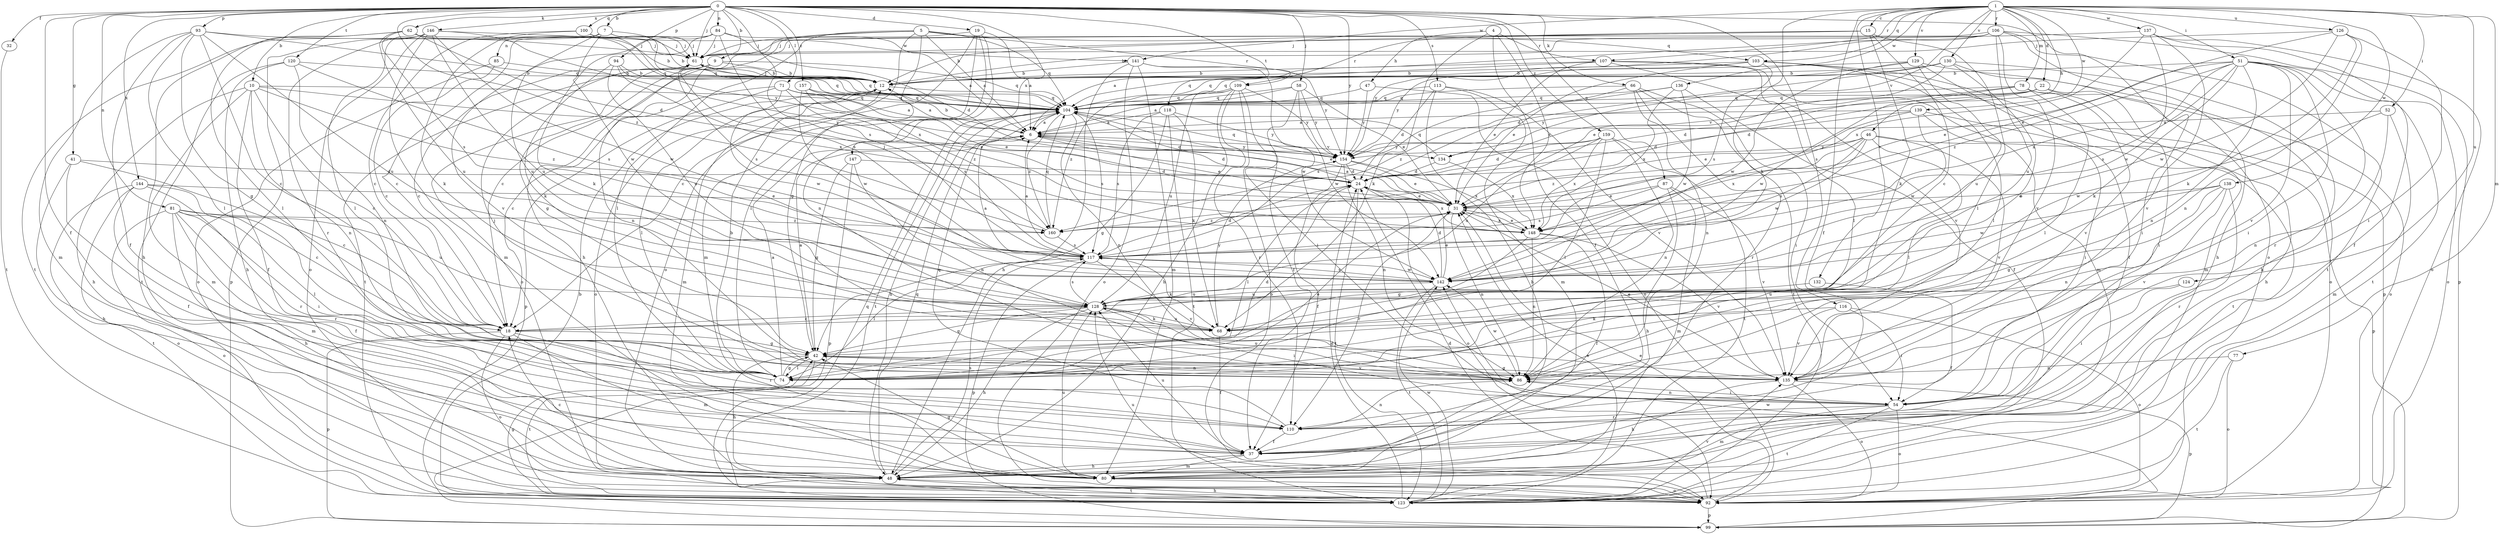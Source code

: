 strict digraph  {
0;
1;
4;
5;
6;
7;
9;
10;
12;
15;
18;
19;
22;
24;
31;
32;
37;
41;
42;
46;
47;
48;
51;
52;
54;
58;
61;
62;
66;
68;
71;
74;
77;
78;
80;
81;
84;
85;
86;
87;
92;
93;
94;
99;
100;
103;
104;
106;
107;
109;
110;
113;
116;
117;
118;
120;
123;
124;
126;
128;
129;
130;
132;
134;
135;
136;
137;
138;
139;
141;
142;
144;
146;
147;
148;
154;
157;
159;
160;
0 -> 7  [label=b];
0 -> 9  [label=b];
0 -> 10  [label=b];
0 -> 19  [label=d];
0 -> 32  [label=f];
0 -> 37  [label=f];
0 -> 41  [label=g];
0 -> 58  [label=j];
0 -> 61  [label=j];
0 -> 62  [label=k];
0 -> 66  [label=k];
0 -> 71  [label=l];
0 -> 81  [label=n];
0 -> 84  [label=n];
0 -> 87  [label=o];
0 -> 92  [label=o];
0 -> 93  [label=p];
0 -> 94  [label=p];
0 -> 100  [label=q];
0 -> 113  [label=s];
0 -> 116  [label=s];
0 -> 117  [label=s];
0 -> 118  [label=t];
0 -> 120  [label=t];
0 -> 144  [label=x];
0 -> 146  [label=x];
0 -> 147  [label=x];
0 -> 154  [label=y];
0 -> 157  [label=z];
0 -> 159  [label=z];
0 -> 160  [label=z];
1 -> 15  [label=c];
1 -> 22  [label=d];
1 -> 37  [label=f];
1 -> 46  [label=h];
1 -> 51  [label=i];
1 -> 52  [label=i];
1 -> 68  [label=k];
1 -> 77  [label=m];
1 -> 78  [label=m];
1 -> 103  [label=q];
1 -> 106  [label=r];
1 -> 107  [label=r];
1 -> 124  [label=u];
1 -> 126  [label=u];
1 -> 129  [label=v];
1 -> 130  [label=v];
1 -> 132  [label=v];
1 -> 134  [label=v];
1 -> 136  [label=w];
1 -> 137  [label=w];
1 -> 138  [label=w];
1 -> 139  [label=w];
1 -> 141  [label=w];
4 -> 37  [label=f];
4 -> 47  [label=h];
4 -> 68  [label=k];
4 -> 107  [label=r];
4 -> 148  [label=x];
5 -> 6  [label=a];
5 -> 18  [label=c];
5 -> 42  [label=g];
5 -> 48  [label=h];
5 -> 74  [label=l];
5 -> 92  [label=o];
5 -> 103  [label=q];
5 -> 104  [label=q];
5 -> 109  [label=r];
6 -> 12  [label=b];
6 -> 24  [label=d];
6 -> 31  [label=e];
6 -> 134  [label=v];
6 -> 154  [label=y];
7 -> 61  [label=j];
7 -> 85  [label=n];
7 -> 104  [label=q];
7 -> 123  [label=t];
7 -> 128  [label=u];
7 -> 141  [label=w];
7 -> 142  [label=w];
9 -> 12  [label=b];
9 -> 42  [label=g];
9 -> 86  [label=n];
9 -> 92  [label=o];
9 -> 104  [label=q];
9 -> 123  [label=t];
10 -> 18  [label=c];
10 -> 37  [label=f];
10 -> 48  [label=h];
10 -> 80  [label=m];
10 -> 86  [label=n];
10 -> 104  [label=q];
10 -> 154  [label=y];
10 -> 160  [label=z];
12 -> 61  [label=j];
12 -> 74  [label=l];
12 -> 80  [label=m];
12 -> 92  [label=o];
12 -> 104  [label=q];
15 -> 12  [label=b];
15 -> 18  [label=c];
15 -> 61  [label=j];
15 -> 68  [label=k];
15 -> 74  [label=l];
15 -> 109  [label=r];
18 -> 42  [label=g];
18 -> 80  [label=m];
18 -> 92  [label=o];
18 -> 99  [label=p];
18 -> 110  [label=r];
19 -> 6  [label=a];
19 -> 18  [label=c];
19 -> 61  [label=j];
19 -> 74  [label=l];
19 -> 80  [label=m];
19 -> 86  [label=n];
22 -> 24  [label=d];
22 -> 54  [label=i];
22 -> 92  [label=o];
22 -> 104  [label=q];
22 -> 134  [label=v];
22 -> 154  [label=y];
24 -> 31  [label=e];
24 -> 74  [label=l];
24 -> 92  [label=o];
24 -> 104  [label=q];
24 -> 123  [label=t];
24 -> 148  [label=x];
31 -> 6  [label=a];
31 -> 86  [label=n];
31 -> 110  [label=r];
31 -> 148  [label=x];
31 -> 160  [label=z];
32 -> 123  [label=t];
37 -> 48  [label=h];
37 -> 80  [label=m];
37 -> 128  [label=u];
41 -> 18  [label=c];
41 -> 24  [label=d];
41 -> 37  [label=f];
41 -> 48  [label=h];
42 -> 6  [label=a];
42 -> 48  [label=h];
42 -> 74  [label=l];
42 -> 86  [label=n];
42 -> 123  [label=t];
42 -> 135  [label=v];
46 -> 74  [label=l];
46 -> 99  [label=p];
46 -> 117  [label=s];
46 -> 135  [label=v];
46 -> 142  [label=w];
46 -> 148  [label=x];
46 -> 154  [label=y];
46 -> 160  [label=z];
47 -> 92  [label=o];
47 -> 104  [label=q];
47 -> 154  [label=y];
48 -> 18  [label=c];
48 -> 104  [label=q];
48 -> 117  [label=s];
48 -> 123  [label=t];
51 -> 12  [label=b];
51 -> 31  [label=e];
51 -> 54  [label=i];
51 -> 68  [label=k];
51 -> 86  [label=n];
51 -> 92  [label=o];
51 -> 110  [label=r];
51 -> 117  [label=s];
51 -> 123  [label=t];
51 -> 135  [label=v];
51 -> 148  [label=x];
51 -> 160  [label=z];
52 -> 6  [label=a];
52 -> 80  [label=m];
52 -> 86  [label=n];
52 -> 142  [label=w];
54 -> 80  [label=m];
54 -> 86  [label=n];
54 -> 92  [label=o];
54 -> 110  [label=r];
54 -> 123  [label=t];
58 -> 6  [label=a];
58 -> 31  [label=e];
58 -> 37  [label=f];
58 -> 104  [label=q];
58 -> 142  [label=w];
58 -> 154  [label=y];
61 -> 12  [label=b];
61 -> 18  [label=c];
61 -> 104  [label=q];
61 -> 117  [label=s];
62 -> 12  [label=b];
62 -> 24  [label=d];
62 -> 48  [label=h];
62 -> 61  [label=j];
62 -> 74  [label=l];
62 -> 104  [label=q];
62 -> 117  [label=s];
62 -> 128  [label=u];
66 -> 54  [label=i];
66 -> 86  [label=n];
66 -> 104  [label=q];
66 -> 110  [label=r];
66 -> 117  [label=s];
66 -> 123  [label=t];
68 -> 37  [label=f];
68 -> 128  [label=u];
68 -> 154  [label=y];
71 -> 6  [label=a];
71 -> 18  [label=c];
71 -> 31  [label=e];
71 -> 99  [label=p];
71 -> 104  [label=q];
71 -> 117  [label=s];
71 -> 142  [label=w];
74 -> 6  [label=a];
74 -> 12  [label=b];
74 -> 24  [label=d];
74 -> 31  [label=e];
74 -> 42  [label=g];
77 -> 86  [label=n];
77 -> 92  [label=o];
77 -> 123  [label=t];
78 -> 24  [label=d];
78 -> 48  [label=h];
78 -> 74  [label=l];
78 -> 104  [label=q];
78 -> 135  [label=v];
78 -> 142  [label=w];
80 -> 42  [label=g];
80 -> 92  [label=o];
80 -> 128  [label=u];
81 -> 37  [label=f];
81 -> 48  [label=h];
81 -> 54  [label=i];
81 -> 74  [label=l];
81 -> 92  [label=o];
81 -> 110  [label=r];
81 -> 128  [label=u];
81 -> 160  [label=z];
84 -> 6  [label=a];
84 -> 18  [label=c];
84 -> 24  [label=d];
84 -> 61  [label=j];
84 -> 68  [label=k];
84 -> 117  [label=s];
84 -> 135  [label=v];
85 -> 12  [label=b];
85 -> 18  [label=c];
85 -> 92  [label=o];
86 -> 54  [label=i];
86 -> 128  [label=u];
86 -> 142  [label=w];
87 -> 31  [label=e];
87 -> 48  [label=h];
87 -> 80  [label=m];
87 -> 117  [label=s];
87 -> 135  [label=v];
92 -> 24  [label=d];
92 -> 31  [label=e];
92 -> 99  [label=p];
92 -> 128  [label=u];
93 -> 18  [label=c];
93 -> 37  [label=f];
93 -> 42  [label=g];
93 -> 61  [label=j];
93 -> 74  [label=l];
93 -> 80  [label=m];
93 -> 104  [label=q];
93 -> 128  [label=u];
94 -> 12  [label=b];
94 -> 68  [label=k];
94 -> 104  [label=q];
94 -> 128  [label=u];
94 -> 148  [label=x];
99 -> 142  [label=w];
100 -> 12  [label=b];
100 -> 18  [label=c];
100 -> 61  [label=j];
100 -> 68  [label=k];
100 -> 154  [label=y];
103 -> 12  [label=b];
103 -> 31  [label=e];
103 -> 74  [label=l];
103 -> 80  [label=m];
103 -> 99  [label=p];
103 -> 117  [label=s];
103 -> 154  [label=y];
104 -> 6  [label=a];
104 -> 31  [label=e];
104 -> 48  [label=h];
104 -> 86  [label=n];
104 -> 117  [label=s];
104 -> 123  [label=t];
104 -> 160  [label=z];
106 -> 6  [label=a];
106 -> 12  [label=b];
106 -> 48  [label=h];
106 -> 61  [label=j];
106 -> 99  [label=p];
106 -> 123  [label=t];
106 -> 128  [label=u];
106 -> 135  [label=v];
106 -> 154  [label=y];
107 -> 12  [label=b];
107 -> 31  [label=e];
107 -> 74  [label=l];
107 -> 80  [label=m];
107 -> 104  [label=q];
107 -> 135  [label=v];
109 -> 48  [label=h];
109 -> 54  [label=i];
109 -> 92  [label=o];
109 -> 104  [label=q];
109 -> 110  [label=r];
109 -> 128  [label=u];
109 -> 154  [label=y];
109 -> 160  [label=z];
110 -> 37  [label=f];
110 -> 86  [label=n];
110 -> 104  [label=q];
113 -> 24  [label=d];
113 -> 48  [label=h];
113 -> 80  [label=m];
113 -> 104  [label=q];
113 -> 135  [label=v];
116 -> 54  [label=i];
116 -> 68  [label=k];
116 -> 92  [label=o];
116 -> 135  [label=v];
117 -> 6  [label=a];
117 -> 24  [label=d];
117 -> 68  [label=k];
117 -> 74  [label=l];
117 -> 99  [label=p];
117 -> 135  [label=v];
117 -> 142  [label=w];
118 -> 6  [label=a];
118 -> 42  [label=g];
118 -> 68  [label=k];
118 -> 117  [label=s];
118 -> 123  [label=t];
118 -> 154  [label=y];
120 -> 12  [label=b];
120 -> 48  [label=h];
120 -> 86  [label=n];
120 -> 117  [label=s];
120 -> 123  [label=t];
123 -> 12  [label=b];
123 -> 24  [label=d];
123 -> 31  [label=e];
123 -> 42  [label=g];
123 -> 48  [label=h];
123 -> 104  [label=q];
123 -> 135  [label=v];
123 -> 142  [label=w];
124 -> 54  [label=i];
124 -> 128  [label=u];
126 -> 31  [label=e];
126 -> 54  [label=i];
126 -> 61  [label=j];
126 -> 68  [label=k];
126 -> 86  [label=n];
126 -> 142  [label=w];
128 -> 18  [label=c];
128 -> 42  [label=g];
128 -> 48  [label=h];
128 -> 54  [label=i];
128 -> 68  [label=k];
128 -> 117  [label=s];
129 -> 12  [label=b];
129 -> 37  [label=f];
129 -> 92  [label=o];
129 -> 104  [label=q];
129 -> 128  [label=u];
129 -> 142  [label=w];
130 -> 12  [label=b];
130 -> 18  [label=c];
130 -> 24  [label=d];
130 -> 31  [label=e];
130 -> 48  [label=h];
130 -> 54  [label=i];
130 -> 104  [label=q];
132 -> 37  [label=f];
132 -> 128  [label=u];
134 -> 24  [label=d];
134 -> 104  [label=q];
134 -> 148  [label=x];
135 -> 31  [label=e];
135 -> 42  [label=g];
135 -> 48  [label=h];
135 -> 61  [label=j];
135 -> 92  [label=o];
135 -> 99  [label=p];
136 -> 37  [label=f];
136 -> 104  [label=q];
136 -> 142  [label=w];
136 -> 148  [label=x];
136 -> 160  [label=z];
137 -> 37  [label=f];
137 -> 61  [label=j];
137 -> 92  [label=o];
137 -> 135  [label=v];
137 -> 142  [label=w];
137 -> 148  [label=x];
138 -> 31  [label=e];
138 -> 42  [label=g];
138 -> 86  [label=n];
138 -> 110  [label=r];
138 -> 135  [label=v];
138 -> 142  [label=w];
139 -> 6  [label=a];
139 -> 24  [label=d];
139 -> 31  [label=e];
139 -> 54  [label=i];
139 -> 123  [label=t];
139 -> 142  [label=w];
141 -> 12  [label=b];
141 -> 48  [label=h];
141 -> 80  [label=m];
141 -> 92  [label=o];
141 -> 142  [label=w];
141 -> 154  [label=y];
142 -> 6  [label=a];
142 -> 24  [label=d];
142 -> 31  [label=e];
142 -> 117  [label=s];
142 -> 123  [label=t];
142 -> 128  [label=u];
144 -> 18  [label=c];
144 -> 31  [label=e];
144 -> 80  [label=m];
144 -> 92  [label=o];
144 -> 110  [label=r];
144 -> 123  [label=t];
146 -> 61  [label=j];
146 -> 74  [label=l];
146 -> 80  [label=m];
146 -> 92  [label=o];
146 -> 99  [label=p];
146 -> 110  [label=r];
146 -> 128  [label=u];
146 -> 142  [label=w];
146 -> 148  [label=x];
147 -> 24  [label=d];
147 -> 42  [label=g];
147 -> 86  [label=n];
147 -> 99  [label=p];
148 -> 31  [label=e];
148 -> 37  [label=f];
148 -> 42  [label=g];
148 -> 86  [label=n];
148 -> 135  [label=v];
154 -> 24  [label=d];
154 -> 31  [label=e];
154 -> 37  [label=f];
154 -> 86  [label=n];
154 -> 104  [label=q];
154 -> 148  [label=x];
157 -> 6  [label=a];
157 -> 31  [label=e];
157 -> 104  [label=q];
157 -> 142  [label=w];
157 -> 160  [label=z];
159 -> 24  [label=d];
159 -> 74  [label=l];
159 -> 86  [label=n];
159 -> 123  [label=t];
159 -> 128  [label=u];
159 -> 148  [label=x];
159 -> 154  [label=y];
160 -> 61  [label=j];
160 -> 104  [label=q];
160 -> 117  [label=s];
}
